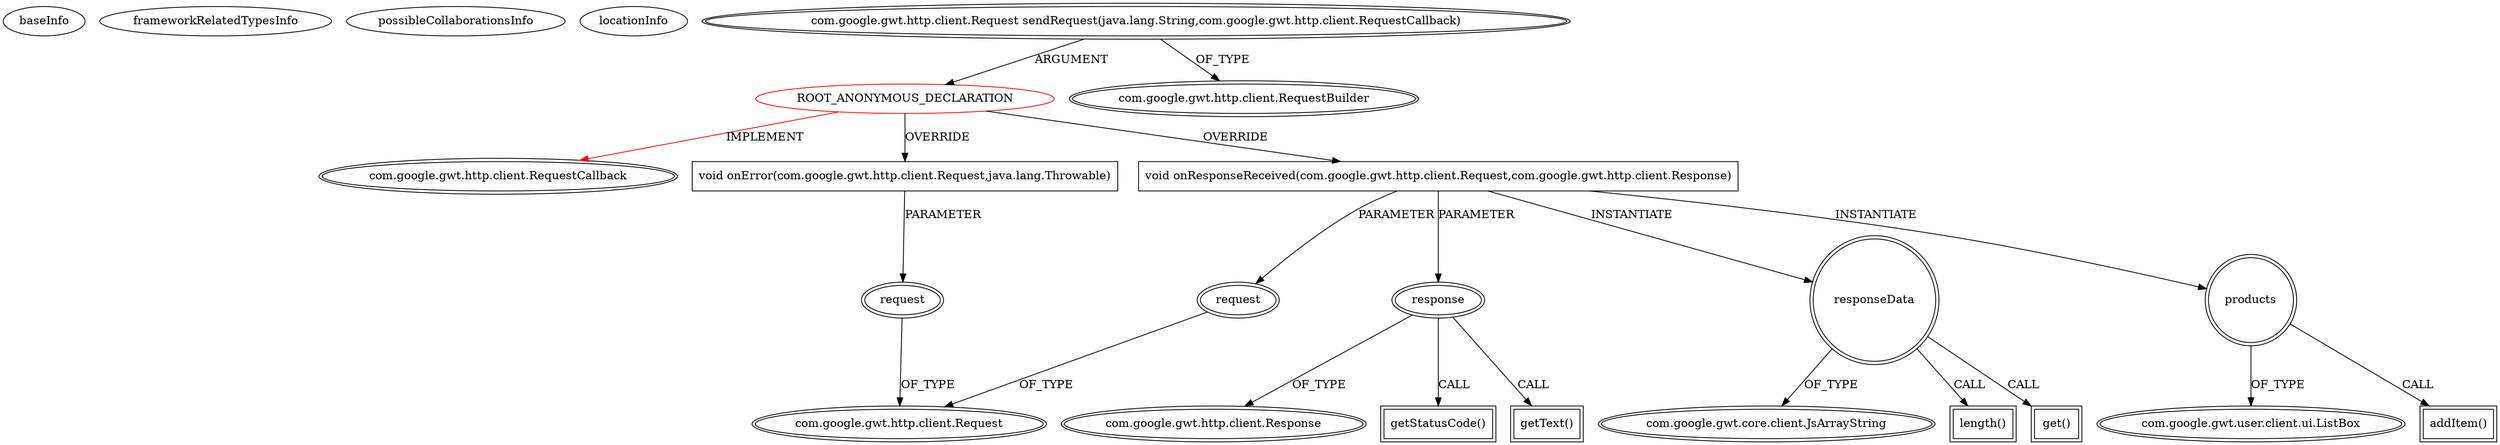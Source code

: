 digraph {
baseInfo[graphId=3724,category="extension_graph",isAnonymous=true,possibleRelation=false]
frameworkRelatedTypesInfo[0="com.google.gwt.http.client.RequestCallback"]
possibleCollaborationsInfo[]
locationInfo[projectName="mcasperson-Automation-Portal-UI",filePath="/mcasperson-Automation-Portal-UI/Automation-Portal-UI-master/src/com/redhat/automationportalui/client/pav/RegenSplashView.java",contextSignature="void onChange(com.google.gwt.event.dom.client.ChangeEvent)",graphId="3724"]
0[label="ROOT_ANONYMOUS_DECLARATION",vertexType="ROOT_ANONYMOUS_DECLARATION",isFrameworkType=false,color=red]
1[label="com.google.gwt.http.client.RequestCallback",vertexType="FRAMEWORK_INTERFACE_TYPE",isFrameworkType=true,peripheries=2]
2[label="com.google.gwt.http.client.Request sendRequest(java.lang.String,com.google.gwt.http.client.RequestCallback)",vertexType="OUTSIDE_CALL",isFrameworkType=true,peripheries=2]
3[label="com.google.gwt.http.client.RequestBuilder",vertexType="FRAMEWORK_CLASS_TYPE",isFrameworkType=true,peripheries=2]
4[label="void onError(com.google.gwt.http.client.Request,java.lang.Throwable)",vertexType="OVERRIDING_METHOD_DECLARATION",isFrameworkType=false,shape=box]
5[label="request",vertexType="PARAMETER_DECLARATION",isFrameworkType=true,peripheries=2]
6[label="com.google.gwt.http.client.Request",vertexType="FRAMEWORK_CLASS_TYPE",isFrameworkType=true,peripheries=2]
7[label="void onResponseReceived(com.google.gwt.http.client.Request,com.google.gwt.http.client.Response)",vertexType="OVERRIDING_METHOD_DECLARATION",isFrameworkType=false,shape=box]
8[label="request",vertexType="PARAMETER_DECLARATION",isFrameworkType=true,peripheries=2]
10[label="response",vertexType="PARAMETER_DECLARATION",isFrameworkType=true,peripheries=2]
11[label="com.google.gwt.http.client.Response",vertexType="FRAMEWORK_CLASS_TYPE",isFrameworkType=true,peripheries=2]
13[label="getStatusCode()",vertexType="INSIDE_CALL",isFrameworkType=true,peripheries=2,shape=box]
15[label="getText()",vertexType="INSIDE_CALL",isFrameworkType=true,peripheries=2,shape=box]
16[label="responseData",vertexType="VARIABLE_EXPRESION",isFrameworkType=true,peripheries=2,shape=circle]
18[label="com.google.gwt.core.client.JsArrayString",vertexType="FRAMEWORK_CLASS_TYPE",isFrameworkType=true,peripheries=2]
17[label="length()",vertexType="INSIDE_CALL",isFrameworkType=true,peripheries=2,shape=box]
20[label="get()",vertexType="INSIDE_CALL",isFrameworkType=true,peripheries=2,shape=box]
21[label="products",vertexType="VARIABLE_EXPRESION",isFrameworkType=true,peripheries=2,shape=circle]
23[label="com.google.gwt.user.client.ui.ListBox",vertexType="FRAMEWORK_CLASS_TYPE",isFrameworkType=true,peripheries=2]
22[label="addItem()",vertexType="INSIDE_CALL",isFrameworkType=true,peripheries=2,shape=box]
0->1[label="IMPLEMENT",color=red]
2->0[label="ARGUMENT"]
2->3[label="OF_TYPE"]
0->4[label="OVERRIDE"]
5->6[label="OF_TYPE"]
4->5[label="PARAMETER"]
0->7[label="OVERRIDE"]
8->6[label="OF_TYPE"]
7->8[label="PARAMETER"]
10->11[label="OF_TYPE"]
7->10[label="PARAMETER"]
10->13[label="CALL"]
10->15[label="CALL"]
7->16[label="INSTANTIATE"]
16->18[label="OF_TYPE"]
16->17[label="CALL"]
16->20[label="CALL"]
7->21[label="INSTANTIATE"]
21->23[label="OF_TYPE"]
21->22[label="CALL"]
}
